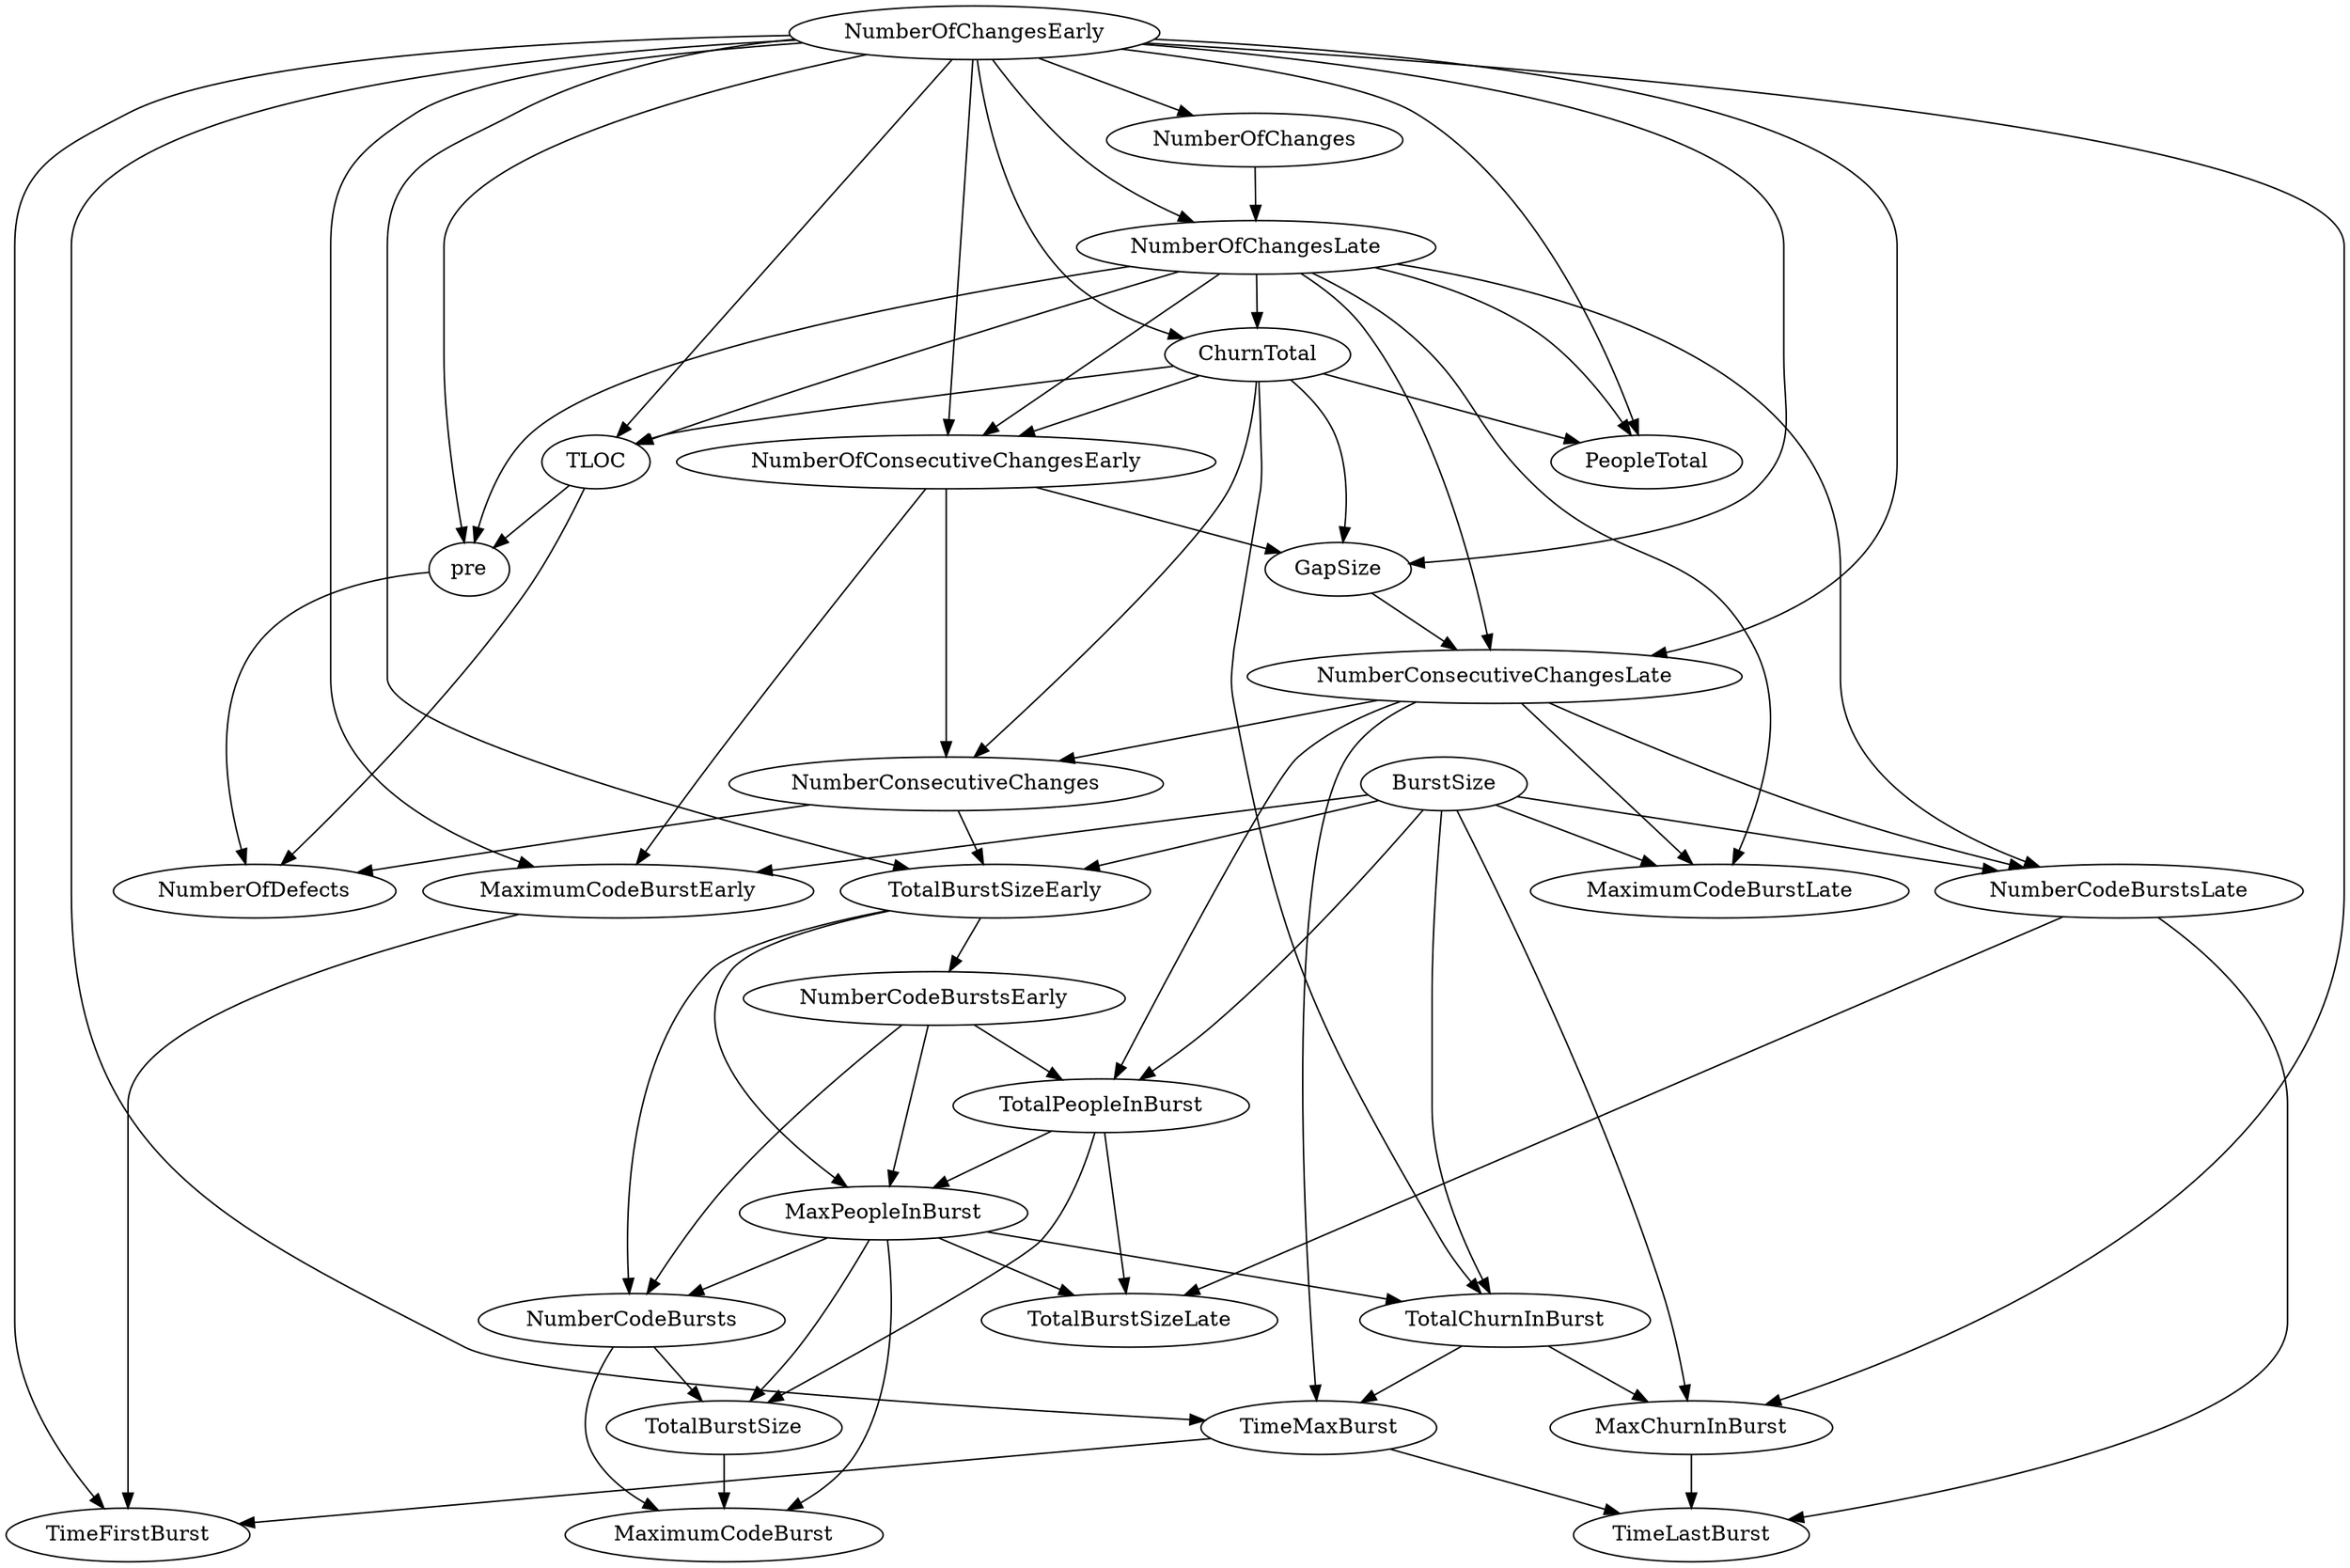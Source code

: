 digraph {
   TotalPeopleInBurst;
   MaximumCodeBurstLate;
   NumberOfChanges;
   MaxPeopleInBurst;
   TotalBurstSizeLate;
   NumberCodeBurstsLate;
   NumberOfChangesLate;
   NumberOfChangesEarly;
   MaxChurnInBurst;
   MaximumCodeBurstEarly;
   NumberCodeBurstsEarly;
   TimeFirstBurst;
   TotalChurnInBurst;
   ChurnTotal;
   MaximumCodeBurst;
   NumberOfConsecutiveChangesEarly;
   NumberConsecutiveChangesLate;
   TotalBurstSizeEarly;
   TotalBurstSize;
   TimeMaxBurst;
   NumberConsecutiveChanges;
   TimeLastBurst;
   NumberCodeBursts;
   PeopleTotal;
   pre;
   NumberOfDefects;
   TLOC;
   GapSize;
   BurstSize;
   TotalPeopleInBurst -> MaxPeopleInBurst;
   TotalPeopleInBurst -> TotalBurstSizeLate;
   TotalPeopleInBurst -> TotalBurstSize;
   NumberOfChanges -> NumberOfChangesLate;
   MaxPeopleInBurst -> TotalBurstSizeLate;
   MaxPeopleInBurst -> TotalChurnInBurst;
   MaxPeopleInBurst -> MaximumCodeBurst;
   MaxPeopleInBurst -> TotalBurstSize;
   MaxPeopleInBurst -> NumberCodeBursts;
   NumberCodeBurstsLate -> TotalBurstSizeLate;
   NumberCodeBurstsLate -> TimeLastBurst;
   NumberOfChangesLate -> MaximumCodeBurstLate;
   NumberOfChangesLate -> NumberCodeBurstsLate;
   NumberOfChangesLate -> ChurnTotal;
   NumberOfChangesLate -> NumberOfConsecutiveChangesEarly;
   NumberOfChangesLate -> NumberConsecutiveChangesLate;
   NumberOfChangesLate -> PeopleTotal;
   NumberOfChangesLate -> pre;
   NumberOfChangesLate -> TLOC;
   NumberOfChangesEarly -> NumberOfChanges;
   NumberOfChangesEarly -> NumberOfChangesLate;
   NumberOfChangesEarly -> MaxChurnInBurst;
   NumberOfChangesEarly -> MaximumCodeBurstEarly;
   NumberOfChangesEarly -> TimeFirstBurst;
   NumberOfChangesEarly -> ChurnTotal;
   NumberOfChangesEarly -> NumberOfConsecutiveChangesEarly;
   NumberOfChangesEarly -> NumberConsecutiveChangesLate;
   NumberOfChangesEarly -> TotalBurstSizeEarly;
   NumberOfChangesEarly -> TimeMaxBurst;
   NumberOfChangesEarly -> PeopleTotal;
   NumberOfChangesEarly -> pre;
   NumberOfChangesEarly -> TLOC;
   NumberOfChangesEarly -> GapSize;
   MaxChurnInBurst -> TimeLastBurst;
   MaximumCodeBurstEarly -> TimeFirstBurst;
   NumberCodeBurstsEarly -> TotalPeopleInBurst;
   NumberCodeBurstsEarly -> MaxPeopleInBurst;
   NumberCodeBurstsEarly -> NumberCodeBursts;
   TotalChurnInBurst -> MaxChurnInBurst;
   TotalChurnInBurst -> TimeMaxBurst;
   ChurnTotal -> TotalChurnInBurst;
   ChurnTotal -> NumberOfConsecutiveChangesEarly;
   ChurnTotal -> NumberConsecutiveChanges;
   ChurnTotal -> PeopleTotal;
   ChurnTotal -> TLOC;
   ChurnTotal -> GapSize;
   NumberOfConsecutiveChangesEarly -> MaximumCodeBurstEarly;
   NumberOfConsecutiveChangesEarly -> NumberConsecutiveChanges;
   NumberOfConsecutiveChangesEarly -> GapSize;
   NumberConsecutiveChangesLate -> TotalPeopleInBurst;
   NumberConsecutiveChangesLate -> MaximumCodeBurstLate;
   NumberConsecutiveChangesLate -> NumberCodeBurstsLate;
   NumberConsecutiveChangesLate -> TimeMaxBurst;
   NumberConsecutiveChangesLate -> NumberConsecutiveChanges;
   TotalBurstSizeEarly -> MaxPeopleInBurst;
   TotalBurstSizeEarly -> NumberCodeBurstsEarly;
   TotalBurstSizeEarly -> NumberCodeBursts;
   TotalBurstSize -> MaximumCodeBurst;
   TimeMaxBurst -> TimeFirstBurst;
   TimeMaxBurst -> TimeLastBurst;
   NumberConsecutiveChanges -> TotalBurstSizeEarly;
   NumberConsecutiveChanges -> NumberOfDefects;
   NumberCodeBursts -> MaximumCodeBurst;
   NumberCodeBursts -> TotalBurstSize;
   pre -> NumberOfDefects;
   TLOC -> pre;
   TLOC -> NumberOfDefects;
   GapSize -> NumberConsecutiveChangesLate;
   BurstSize -> TotalPeopleInBurst;
   BurstSize -> MaximumCodeBurstLate;
   BurstSize -> NumberCodeBurstsLate;
   BurstSize -> MaxChurnInBurst;
   BurstSize -> MaximumCodeBurstEarly;
   BurstSize -> TotalChurnInBurst;
   BurstSize -> TotalBurstSizeEarly;
}
